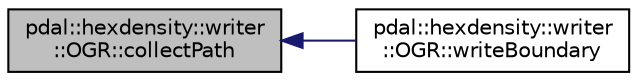 digraph "pdal::hexdensity::writer::OGR::collectPath"
{
  edge [fontname="Helvetica",fontsize="10",labelfontname="Helvetica",labelfontsize="10"];
  node [fontname="Helvetica",fontsize="10",shape=record];
  rankdir="LR";
  Node1 [label="pdal::hexdensity::writer\l::OGR::collectPath",height=0.2,width=0.4,color="black", fillcolor="grey75", style="filled", fontcolor="black"];
  Node1 -> Node2 [dir="back",color="midnightblue",fontsize="10",style="solid",fontname="Helvetica"];
  Node2 [label="pdal::hexdensity::writer\l::OGR::writeBoundary",height=0.2,width=0.4,color="black", fillcolor="white", style="filled",URL="$classpdal_1_1hexdensity_1_1writer_1_1OGR.html#a4e934bd5aba2d6d28d1283466784c469"];
}
